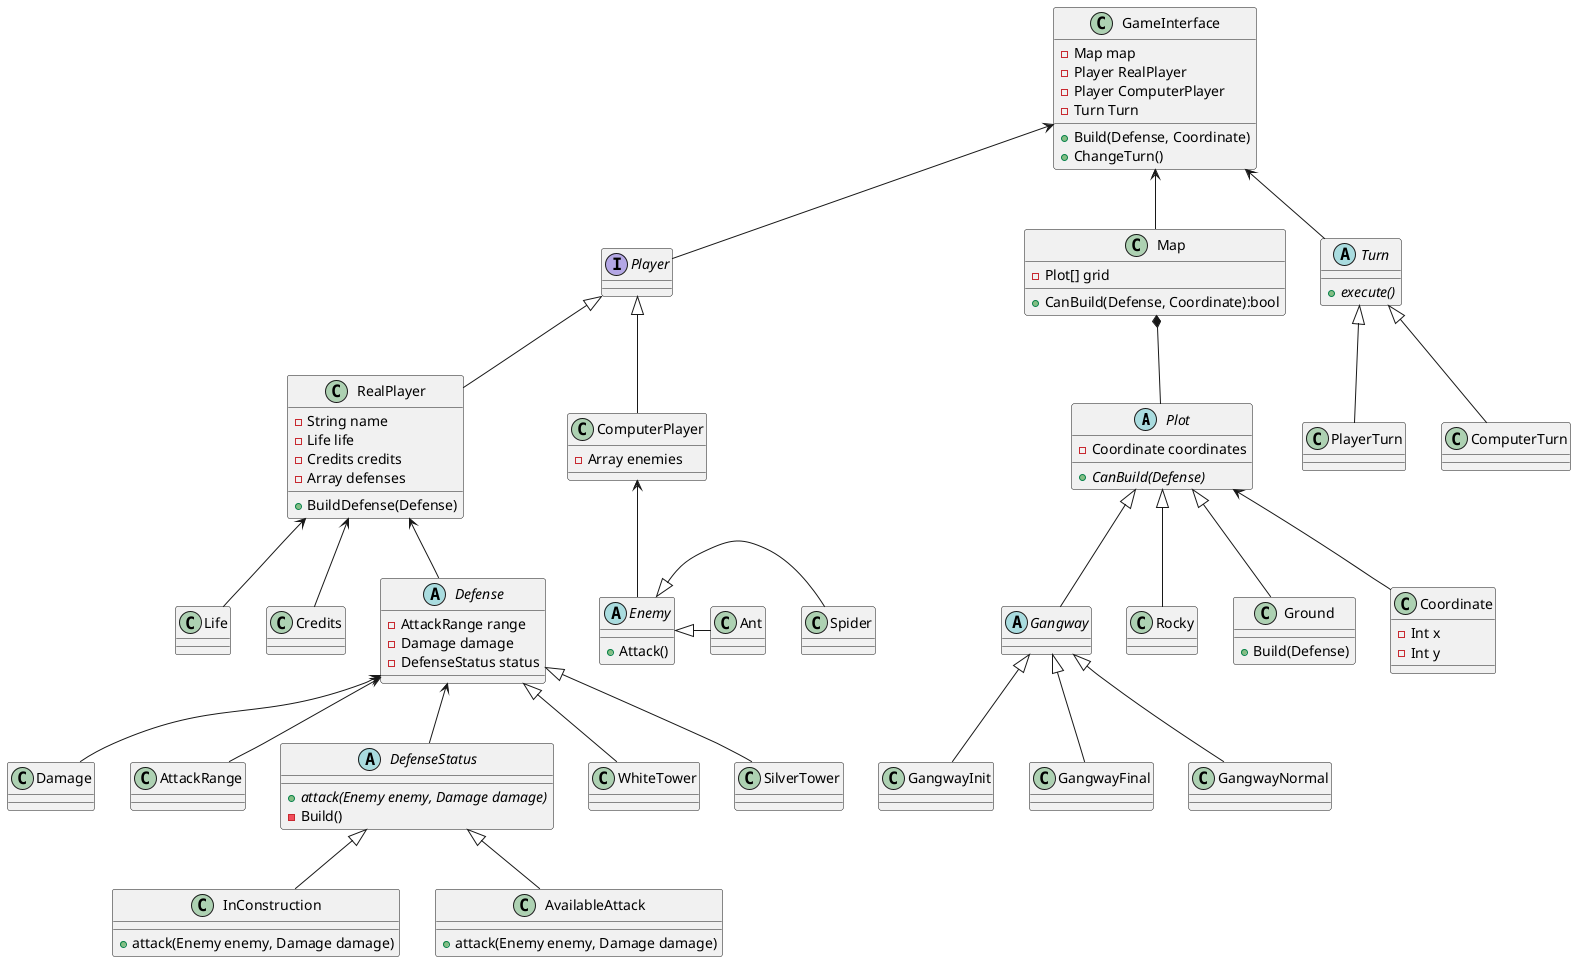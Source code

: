 @startuml
'https://plantuml.com/class-diagram



abstract class Plot {
    -Coordinate coordinates
    +{abstract}CanBuild(Defense)
}
abstract class Gangway {}
class GangwayInit
class GangwayFinal
class GangwayNormal
class Rocky {}
class Ground {
    +Build(Defense)
}

Plot <|-- Gangway
Plot <|-- Rocky
Plot <|-- Ground
Gangway <|-- GangwayInit
Gangway <|-- GangwayFinal
Gangway <|-- GangwayNormal

class Coordinate {
    -Int x
    -Int y
}

class Life
class Damage
class Credits
class AttackRange

interface Player
class RealPlayer {
    -String name
    -Life life
    -Credits credits
    -Array defenses
    +BuildDefense(Defense)
}
class ComputerPlayer {
    -Array enemies
}
Player <|-- RealPlayer
Player <|-- ComputerPlayer

abstract class Enemy {
    +Attack()
}
class Ant
class Spider

Enemy <|- Spider
Enemy <|- Ant

class Map {
    -Plot[] grid
    +CanBuild(Defense, Coordinate):bool
}
Map *-- Plot

abstract class DefenseStatus {
    +{abstract}attack(Enemy enemy, Damage damage)
    -Build()
}
class InConstruction {
    +attack(Enemy enemy, Damage damage)
}
class AvailableAttack {
    +attack(Enemy enemy, Damage damage)
}
DefenseStatus <|-- InConstruction
DefenseStatus <|-- AvailableAttack

abstract class Defense {
    -AttackRange range
    -Damage damage
    -DefenseStatus status
}

class WhiteTower
class SilverTower

Defense <-- DefenseStatus
Defense <|-- WhiteTower
Defense <|-- SilverTower
Defense <-- Damage
Defense <-- AttackRange

RealPlayer <-- Defense
RealPlayer <-- Life
RealPlayer <-- Credits
ComputerPlayer <-- Enemy

Plot <-- Coordinate

abstract class Turn {
    +{abstract}execute()
}
class PlayerTurn
class ComputerTurn
Turn <|-- PlayerTurn
Turn <|-- ComputerTurn

class GameInterface{
    -Map map
    -Player RealPlayer
    -Player ComputerPlayer
    -Turn Turn
    +Build(Defense, Coordinate)
    +ChangeTurn()
}
GameInterface <-- Map
GameInterface <-- Player
GameInterface <-- Turn

@enduml